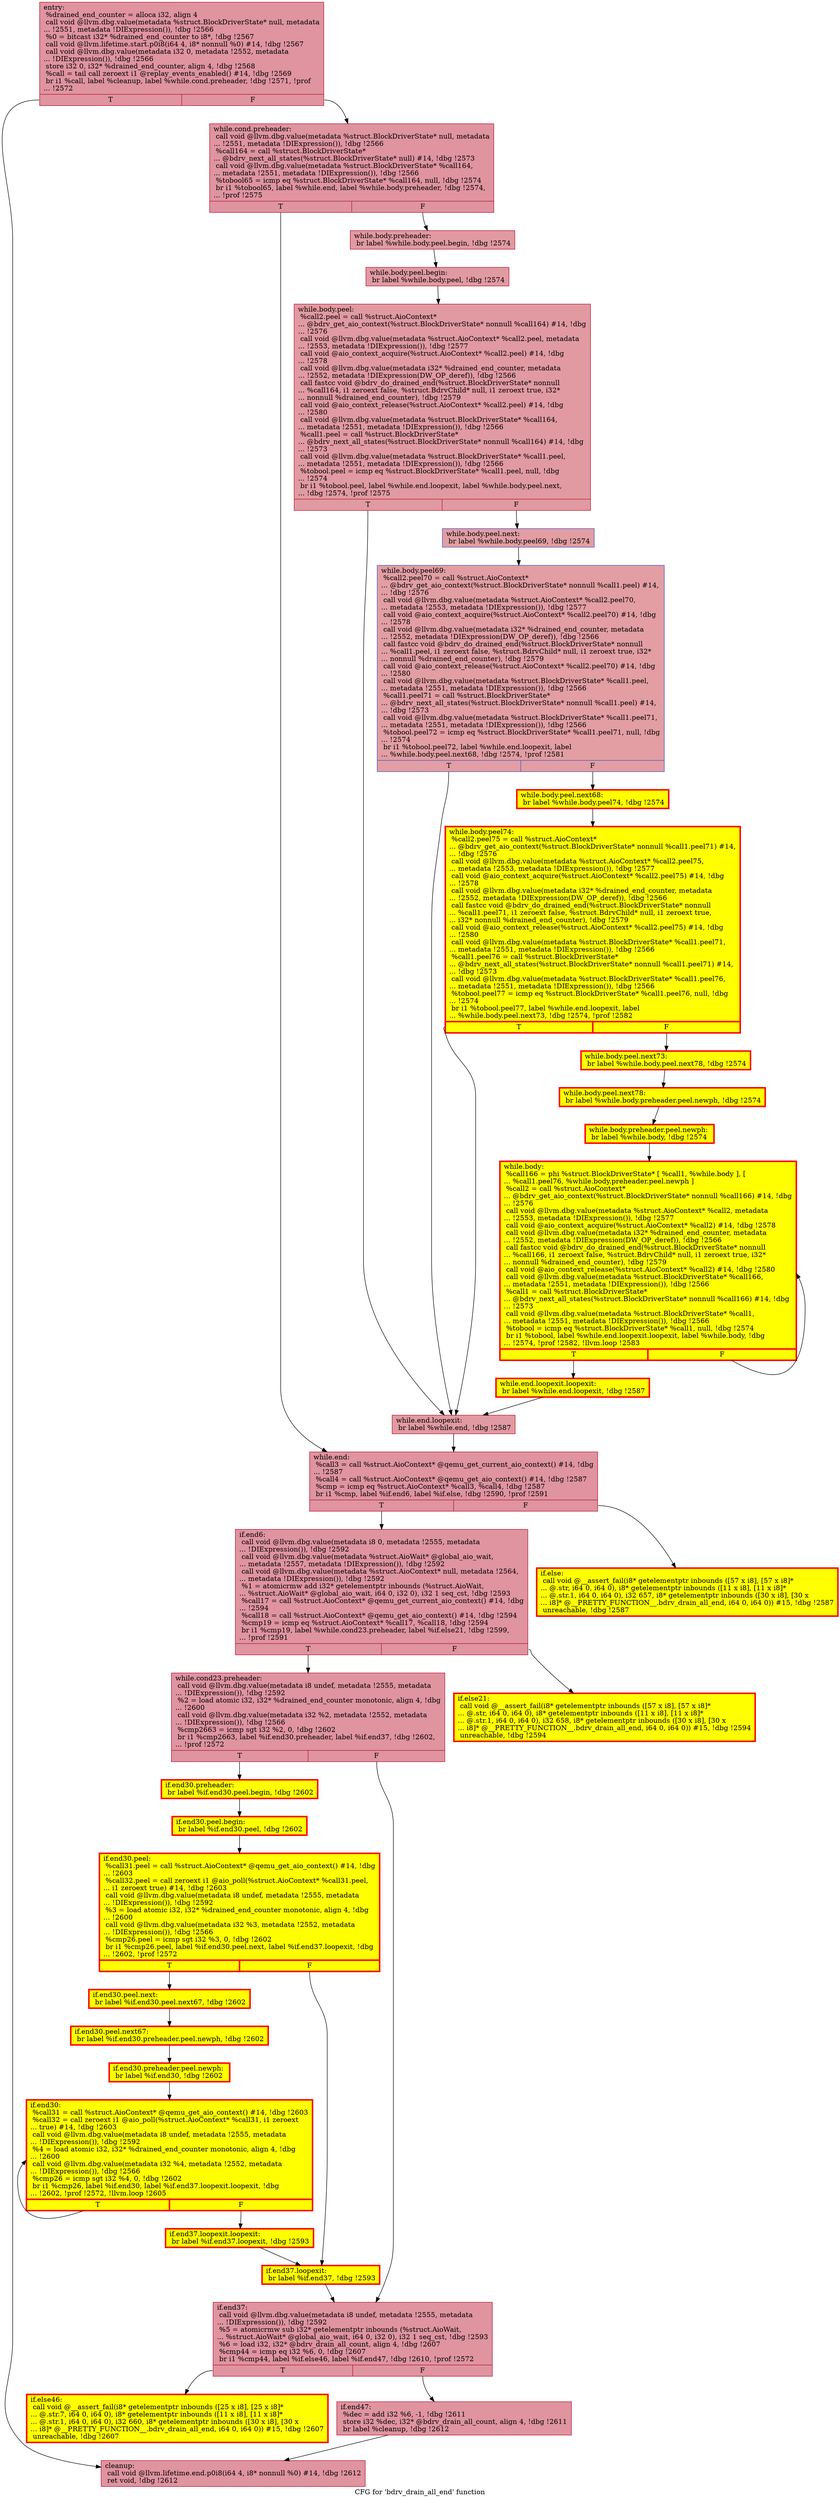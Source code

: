 digraph "CFG for 'bdrv_drain_all_end' function" {
	label="CFG for 'bdrv_drain_all_end' function";

	Node0x55cda4319fe0 [shape=record,color="#b70d28ff", style=filled, fillcolor="#b70d2870",label="{entry:\l  %drained_end_counter = alloca i32, align 4\l  call void @llvm.dbg.value(metadata %struct.BlockDriverState* null, metadata\l... !2551, metadata !DIExpression()), !dbg !2566\l  %0 = bitcast i32* %drained_end_counter to i8*, !dbg !2567\l  call void @llvm.lifetime.start.p0i8(i64 4, i8* nonnull %0) #14, !dbg !2567\l  call void @llvm.dbg.value(metadata i32 0, metadata !2552, metadata\l... !DIExpression()), !dbg !2566\l  store i32 0, i32* %drained_end_counter, align 4, !dbg !2568\l  %call = tail call zeroext i1 @replay_events_enabled() #14, !dbg !2569\l  br i1 %call, label %cleanup, label %while.cond.preheader, !dbg !2571, !prof\l... !2572\l|{<s0>T|<s1>F}}"];
	Node0x55cda4319fe0:s0 -> Node0x55cda431d740;
	Node0x55cda4319fe0:s1 -> Node0x55cda4312f30;
	Node0x55cda4312f30 [shape=record,color="#b70d28ff", style=filled, fillcolor="#b70d2870",label="{while.cond.preheader:                             \l  call void @llvm.dbg.value(metadata %struct.BlockDriverState* null, metadata\l... !2551, metadata !DIExpression()), !dbg !2566\l  %call164 = call %struct.BlockDriverState*\l... @bdrv_next_all_states(%struct.BlockDriverState* null) #14, !dbg !2573\l  call void @llvm.dbg.value(metadata %struct.BlockDriverState* %call164,\l... metadata !2551, metadata !DIExpression()), !dbg !2566\l  %tobool65 = icmp eq %struct.BlockDriverState* %call164, null, !dbg !2574\l  br i1 %tobool65, label %while.end, label %while.body.preheader, !dbg !2574,\l... !prof !2575\l|{<s0>T|<s1>F}}"];
	Node0x55cda4312f30:s0 -> Node0x55cda431dab0;
	Node0x55cda4312f30:s1 -> Node0x55cda48784f0;
	Node0x55cda48784f0 [shape=record,color="#b70d28ff", style=filled, fillcolor="#bb1b2c70",label="{while.body.preheader:                             \l  br label %while.body.peel.begin, !dbg !2574\l}"];
	Node0x55cda48784f0 -> Node0x55cda47bf800;
	Node0x55cda47bf800 [shape=record,color="#b70d28ff", style=filled, fillcolor="#bb1b2c70",label="{while.body.peel.begin:                            \l  br label %while.body.peel, !dbg !2574\l}"];
	Node0x55cda47bf800 -> Node0x55cda47bf6a0;
	Node0x55cda47bf6a0 [shape=record,color="#b70d28ff", style=filled, fillcolor="#bb1b2c70",label="{while.body.peel:                                  \l  %call2.peel = call %struct.AioContext*\l... @bdrv_get_aio_context(%struct.BlockDriverState* nonnull %call164) #14, !dbg\l... !2576\l  call void @llvm.dbg.value(metadata %struct.AioContext* %call2.peel, metadata\l... !2553, metadata !DIExpression()), !dbg !2577\l  call void @aio_context_acquire(%struct.AioContext* %call2.peel) #14, !dbg\l... !2578\l  call void @llvm.dbg.value(metadata i32* %drained_end_counter, metadata\l... !2552, metadata !DIExpression(DW_OP_deref)), !dbg !2566\l  call fastcc void @bdrv_do_drained_end(%struct.BlockDriverState* nonnull\l... %call164, i1 zeroext false, %struct.BdrvChild* null, i1 zeroext true, i32*\l... nonnull %drained_end_counter), !dbg !2579\l  call void @aio_context_release(%struct.AioContext* %call2.peel) #14, !dbg\l... !2580\l  call void @llvm.dbg.value(metadata %struct.BlockDriverState* %call164,\l... metadata !2551, metadata !DIExpression()), !dbg !2566\l  %call1.peel = call %struct.BlockDriverState*\l... @bdrv_next_all_states(%struct.BlockDriverState* nonnull %call164) #14, !dbg\l... !2573\l  call void @llvm.dbg.value(metadata %struct.BlockDriverState* %call1.peel,\l... metadata !2551, metadata !DIExpression()), !dbg !2566\l  %tobool.peel = icmp eq %struct.BlockDriverState* %call1.peel, null, !dbg\l... !2574\l  br i1 %tobool.peel, label %while.end.loopexit, label %while.body.peel.next,\l... !dbg !2574, !prof !2575\l|{<s0>T|<s1>F}}"];
	Node0x55cda47bf6a0:s0 -> Node0x55cda45b9170;
	Node0x55cda47bf6a0:s1 -> Node0x55cda4609f60;
	Node0x55cda4609f60 [shape=record,color="#3d50c3ff", style=filled, fillcolor="#be242e70",label="{while.body.peel.next:                             \l  br label %while.body.peel69, !dbg !2574\l}"];
	Node0x55cda4609f60 -> Node0x55cda4825b50;
	Node0x55cda4825b50 [shape=record,color="#3d50c3ff", style=filled, fillcolor="#be242e70",label="{while.body.peel69:                                \l  %call2.peel70 = call %struct.AioContext*\l... @bdrv_get_aio_context(%struct.BlockDriverState* nonnull %call1.peel) #14,\l... !dbg !2576\l  call void @llvm.dbg.value(metadata %struct.AioContext* %call2.peel70,\l... metadata !2553, metadata !DIExpression()), !dbg !2577\l  call void @aio_context_acquire(%struct.AioContext* %call2.peel70) #14, !dbg\l... !2578\l  call void @llvm.dbg.value(metadata i32* %drained_end_counter, metadata\l... !2552, metadata !DIExpression(DW_OP_deref)), !dbg !2566\l  call fastcc void @bdrv_do_drained_end(%struct.BlockDriverState* nonnull\l... %call1.peel, i1 zeroext false, %struct.BdrvChild* null, i1 zeroext true, i32*\l... nonnull %drained_end_counter), !dbg !2579\l  call void @aio_context_release(%struct.AioContext* %call2.peel70) #14, !dbg\l... !2580\l  call void @llvm.dbg.value(metadata %struct.BlockDriverState* %call1.peel,\l... metadata !2551, metadata !DIExpression()), !dbg !2566\l  %call1.peel71 = call %struct.BlockDriverState*\l... @bdrv_next_all_states(%struct.BlockDriverState* nonnull %call1.peel) #14,\l... !dbg !2573\l  call void @llvm.dbg.value(metadata %struct.BlockDriverState* %call1.peel71,\l... metadata !2551, metadata !DIExpression()), !dbg !2566\l  %tobool.peel72 = icmp eq %struct.BlockDriverState* %call1.peel71, null, !dbg\l... !2574\l  br i1 %tobool.peel72, label %while.end.loopexit, label\l... %while.body.peel.next68, !dbg !2574, !prof !2581\l|{<s0>T|<s1>F}}"];
	Node0x55cda4825b50:s0 -> Node0x55cda45b9170;
	Node0x55cda4825b50:s1 -> Node0x55cda4825840;
	Node0x55cda4825840 [shape=record,penwidth=3.0, style="filled", color="red", fillcolor="yellow",label="{while.body.peel.next68:                           \l  br label %while.body.peel74, !dbg !2574\l}"];
	Node0x55cda4825840 -> Node0x55cda45968f0;
	Node0x55cda45968f0 [shape=record,penwidth=3.0, style="filled", color="red", fillcolor="yellow",label="{while.body.peel74:                                \l  %call2.peel75 = call %struct.AioContext*\l... @bdrv_get_aio_context(%struct.BlockDriverState* nonnull %call1.peel71) #14,\l... !dbg !2576\l  call void @llvm.dbg.value(metadata %struct.AioContext* %call2.peel75,\l... metadata !2553, metadata !DIExpression()), !dbg !2577\l  call void @aio_context_acquire(%struct.AioContext* %call2.peel75) #14, !dbg\l... !2578\l  call void @llvm.dbg.value(metadata i32* %drained_end_counter, metadata\l... !2552, metadata !DIExpression(DW_OP_deref)), !dbg !2566\l  call fastcc void @bdrv_do_drained_end(%struct.BlockDriverState* nonnull\l... %call1.peel71, i1 zeroext false, %struct.BdrvChild* null, i1 zeroext true,\l... i32* nonnull %drained_end_counter), !dbg !2579\l  call void @aio_context_release(%struct.AioContext* %call2.peel75) #14, !dbg\l... !2580\l  call void @llvm.dbg.value(metadata %struct.BlockDriverState* %call1.peel71,\l... metadata !2551, metadata !DIExpression()), !dbg !2566\l  %call1.peel76 = call %struct.BlockDriverState*\l... @bdrv_next_all_states(%struct.BlockDriverState* nonnull %call1.peel71) #14,\l... !dbg !2573\l  call void @llvm.dbg.value(metadata %struct.BlockDriverState* %call1.peel76,\l... metadata !2551, metadata !DIExpression()), !dbg !2566\l  %tobool.peel77 = icmp eq %struct.BlockDriverState* %call1.peel76, null, !dbg\l... !2574\l  br i1 %tobool.peel77, label %while.end.loopexit, label\l... %while.body.peel.next73, !dbg !2574, !prof !2582\l|{<s0>T|<s1>F}}"];
	Node0x55cda45968f0:s0 -> Node0x55cda45b9170;
	Node0x55cda45968f0:s1 -> Node0x55cda47589c0;
	Node0x55cda47589c0 [shape=record,penwidth=3.0, style="filled", color="red", fillcolor="yellow",label="{while.body.peel.next73:                           \l  br label %while.body.peel.next78, !dbg !2574\l}"];
	Node0x55cda47589c0 -> Node0x55cda4410990;
	Node0x55cda4410990 [shape=record,penwidth=3.0, style="filled", color="red", fillcolor="yellow",label="{while.body.peel.next78:                           \l  br label %while.body.preheader.peel.newph, !dbg !2574\l}"];
	Node0x55cda4410990 -> Node0x55cda47bf650;
	Node0x55cda47bf650 [shape=record,penwidth=3.0, style="filled", color="red", fillcolor="yellow",label="{while.body.preheader.peel.newph:                  \l  br label %while.body, !dbg !2574\l}"];
	Node0x55cda47bf650 -> Node0x55cda431de20;
	Node0x55cda431de20 [shape=record,penwidth=3.0, style="filled", color="red", fillcolor="yellow",label="{while.body:                                       \l  %call166 = phi %struct.BlockDriverState* [ %call1, %while.body ], [\l... %call1.peel76, %while.body.preheader.peel.newph ]\l  %call2 = call %struct.AioContext*\l... @bdrv_get_aio_context(%struct.BlockDriverState* nonnull %call166) #14, !dbg\l... !2576\l  call void @llvm.dbg.value(metadata %struct.AioContext* %call2, metadata\l... !2553, metadata !DIExpression()), !dbg !2577\l  call void @aio_context_acquire(%struct.AioContext* %call2) #14, !dbg !2578\l  call void @llvm.dbg.value(metadata i32* %drained_end_counter, metadata\l... !2552, metadata !DIExpression(DW_OP_deref)), !dbg !2566\l  call fastcc void @bdrv_do_drained_end(%struct.BlockDriverState* nonnull\l... %call166, i1 zeroext false, %struct.BdrvChild* null, i1 zeroext true, i32*\l... nonnull %drained_end_counter), !dbg !2579\l  call void @aio_context_release(%struct.AioContext* %call2) #14, !dbg !2580\l  call void @llvm.dbg.value(metadata %struct.BlockDriverState* %call166,\l... metadata !2551, metadata !DIExpression()), !dbg !2566\l  %call1 = call %struct.BlockDriverState*\l... @bdrv_next_all_states(%struct.BlockDriverState* nonnull %call166) #14, !dbg\l... !2573\l  call void @llvm.dbg.value(metadata %struct.BlockDriverState* %call1,\l... metadata !2551, metadata !DIExpression()), !dbg !2566\l  %tobool = icmp eq %struct.BlockDriverState* %call1, null, !dbg !2574\l  br i1 %tobool, label %while.end.loopexit.loopexit, label %while.body, !dbg\l... !2574, !prof !2582, !llvm.loop !2583\l|{<s0>T|<s1>F}}"];
	Node0x55cda431de20:s0 -> Node0x55cda4410d40;
	Node0x55cda431de20:s1 -> Node0x55cda431de20;
	Node0x55cda4410d40 [shape=record,penwidth=3.0, style="filled", color="red", fillcolor="yellow",label="{while.end.loopexit.loopexit:                      \l  br label %while.end.loopexit, !dbg !2587\l}"];
	Node0x55cda4410d40 -> Node0x55cda45b9170;
	Node0x55cda45b9170 [shape=record,color="#b70d28ff", style=filled, fillcolor="#bb1b2c70",label="{while.end.loopexit:                               \l  br label %while.end, !dbg !2587\l}"];
	Node0x55cda45b9170 -> Node0x55cda431dab0;
	Node0x55cda431dab0 [shape=record,color="#b70d28ff", style=filled, fillcolor="#b70d2870",label="{while.end:                                        \l  %call3 = call %struct.AioContext* @qemu_get_current_aio_context() #14, !dbg\l... !2587\l  %call4 = call %struct.AioContext* @qemu_get_aio_context() #14, !dbg !2587\l  %cmp = icmp eq %struct.AioContext* %call3, %call4, !dbg !2587\l  br i1 %cmp, label %if.end6, label %if.else, !dbg !2590, !prof !2591\l|{<s0>T|<s1>F}}"];
	Node0x55cda431dab0:s0 -> Node0x55cda431efb0;
	Node0x55cda431dab0:s1 -> Node0x55cda431f000;
	Node0x55cda431f000 [shape=record,penwidth=3.0, style="filled", color="red", fillcolor="yellow",label="{if.else:                                          \l  call void @__assert_fail(i8* getelementptr inbounds ([57 x i8], [57 x i8]*\l... @.str, i64 0, i64 0), i8* getelementptr inbounds ([11 x i8], [11 x i8]*\l... @.str.1, i64 0, i64 0), i32 657, i8* getelementptr inbounds ([30 x i8], [30 x\l... i8]* @__PRETTY_FUNCTION__.bdrv_drain_all_end, i64 0, i64 0)) #15, !dbg !2587\l  unreachable, !dbg !2587\l}"];
	Node0x55cda431efb0 [shape=record,color="#b70d28ff", style=filled, fillcolor="#b70d2870",label="{if.end6:                                          \l  call void @llvm.dbg.value(metadata i8 0, metadata !2555, metadata\l... !DIExpression()), !dbg !2592\l  call void @llvm.dbg.value(metadata %struct.AioWait* @global_aio_wait,\l... metadata !2557, metadata !DIExpression()), !dbg !2592\l  call void @llvm.dbg.value(metadata %struct.AioContext* null, metadata !2564,\l... metadata !DIExpression()), !dbg !2592\l  %1 = atomicrmw add i32* getelementptr inbounds (%struct.AioWait,\l... %struct.AioWait* @global_aio_wait, i64 0, i32 0), i32 1 seq_cst, !dbg !2593\l  %call17 = call %struct.AioContext* @qemu_get_current_aio_context() #14, !dbg\l... !2594\l  %call18 = call %struct.AioContext* @qemu_get_aio_context() #14, !dbg !2594\l  %cmp19 = icmp eq %struct.AioContext* %call17, %call18, !dbg !2594\l  br i1 %cmp19, label %while.cond23.preheader, label %if.else21, !dbg !2599,\l... !prof !2591\l|{<s0>T|<s1>F}}"];
	Node0x55cda431efb0:s0 -> Node0x55cda4464930;
	Node0x55cda431efb0:s1 -> Node0x55cda43220a0;
	Node0x55cda4464930 [shape=record,color="#b70d28ff", style=filled, fillcolor="#b70d2870",label="{while.cond23.preheader:                           \l  call void @llvm.dbg.value(metadata i8 undef, metadata !2555, metadata\l... !DIExpression()), !dbg !2592\l  %2 = load atomic i32, i32* %drained_end_counter monotonic, align 4, !dbg\l... !2600\l  call void @llvm.dbg.value(metadata i32 %2, metadata !2552, metadata\l... !DIExpression()), !dbg !2566\l  %cmp2663 = icmp sgt i32 %2, 0, !dbg !2602\l  br i1 %cmp2663, label %if.end30.preheader, label %if.end37, !dbg !2602,\l... !prof !2572\l|{<s0>T|<s1>F}}"];
	Node0x55cda4464930:s0 -> Node0x55cda4596940;
	Node0x55cda4464930:s1 -> Node0x55cda4320cc0;
	Node0x55cda4596940 [shape=record,penwidth=3.0, style="filled", color="red", fillcolor="yellow",label="{if.end30.preheader:                               \l  br label %if.end30.peel.begin, !dbg !2602\l}"];
	Node0x55cda4596940 -> Node0x55cda46f49c0;
	Node0x55cda46f49c0 [shape=record,penwidth=3.0, style="filled", color="red", fillcolor="yellow",label="{if.end30.peel.begin:                              \l  br label %if.end30.peel, !dbg !2602\l}"];
	Node0x55cda46f49c0 -> Node0x55cda489b980;
	Node0x55cda489b980 [shape=record,penwidth=3.0, style="filled", color="red", fillcolor="yellow",label="{if.end30.peel:                                    \l  %call31.peel = call %struct.AioContext* @qemu_get_aio_context() #14, !dbg\l... !2603\l  %call32.peel = call zeroext i1 @aio_poll(%struct.AioContext* %call31.peel,\l... i1 zeroext true) #14, !dbg !2603\l  call void @llvm.dbg.value(metadata i8 undef, metadata !2555, metadata\l... !DIExpression()), !dbg !2592\l  %3 = load atomic i32, i32* %drained_end_counter monotonic, align 4, !dbg\l... !2600\l  call void @llvm.dbg.value(metadata i32 %3, metadata !2552, metadata\l... !DIExpression()), !dbg !2566\l  %cmp26.peel = icmp sgt i32 %3, 0, !dbg !2602\l  br i1 %cmp26.peel, label %if.end30.peel.next, label %if.end37.loopexit, !dbg\l... !2602, !prof !2572\l|{<s0>T|<s1>F}}"];
	Node0x55cda489b980:s0 -> Node0x55cda44b4540;
	Node0x55cda489b980:s1 -> Node0x55cda4874870;
	Node0x55cda44b4540 [shape=record,penwidth=3.0, style="filled", color="red", fillcolor="yellow",label="{if.end30.peel.next:                               \l  br label %if.end30.peel.next67, !dbg !2602\l}"];
	Node0x55cda44b4540 -> Node0x55cda461de20;
	Node0x55cda461de20 [shape=record,penwidth=3.0, style="filled", color="red", fillcolor="yellow",label="{if.end30.peel.next67:                             \l  br label %if.end30.preheader.peel.newph, !dbg !2602\l}"];
	Node0x55cda461de20 -> Node0x55cda489b7a0;
	Node0x55cda489b7a0 [shape=record,penwidth=3.0, style="filled", color="red", fillcolor="yellow",label="{if.end30.preheader.peel.newph:                    \l  br label %if.end30, !dbg !2602\l}"];
	Node0x55cda489b7a0 -> Node0x55cda43209f0;
	Node0x55cda43220a0 [shape=record,penwidth=3.0, style="filled", color="red", fillcolor="yellow",label="{if.else21:                                        \l  call void @__assert_fail(i8* getelementptr inbounds ([57 x i8], [57 x i8]*\l... @.str, i64 0, i64 0), i8* getelementptr inbounds ([11 x i8], [11 x i8]*\l... @.str.1, i64 0, i64 0), i32 658, i8* getelementptr inbounds ([30 x i8], [30 x\l... i8]* @__PRETTY_FUNCTION__.bdrv_drain_all_end, i64 0, i64 0)) #15, !dbg !2594\l  unreachable, !dbg !2594\l}"];
	Node0x55cda43209f0 [shape=record,penwidth=3.0, style="filled", color="red", fillcolor="yellow",label="{if.end30:                                         \l  %call31 = call %struct.AioContext* @qemu_get_aio_context() #14, !dbg !2603\l  %call32 = call zeroext i1 @aio_poll(%struct.AioContext* %call31, i1 zeroext\l... true) #14, !dbg !2603\l  call void @llvm.dbg.value(metadata i8 undef, metadata !2555, metadata\l... !DIExpression()), !dbg !2592\l  %4 = load atomic i32, i32* %drained_end_counter monotonic, align 4, !dbg\l... !2600\l  call void @llvm.dbg.value(metadata i32 %4, metadata !2552, metadata\l... !DIExpression()), !dbg !2566\l  %cmp26 = icmp sgt i32 %4, 0, !dbg !2602\l  br i1 %cmp26, label %if.end30, label %if.end37.loopexit.loopexit, !dbg\l... !2602, !prof !2572, !llvm.loop !2605\l|{<s0>T|<s1>F}}"];
	Node0x55cda43209f0:s0 -> Node0x55cda43209f0;
	Node0x55cda43209f0:s1 -> Node0x55cda45b9350;
	Node0x55cda45b9350 [shape=record,penwidth=3.0, style="filled", color="red", fillcolor="yellow",label="{if.end37.loopexit.loopexit:                       \l  br label %if.end37.loopexit, !dbg !2593\l}"];
	Node0x55cda45b9350 -> Node0x55cda4874870;
	Node0x55cda4874870 [shape=record,penwidth=3.0, style="filled", color="red", fillcolor="yellow",label="{if.end37.loopexit:                                \l  br label %if.end37, !dbg !2593\l}"];
	Node0x55cda4874870 -> Node0x55cda4320cc0;
	Node0x55cda4320cc0 [shape=record,color="#b70d28ff", style=filled, fillcolor="#b70d2870",label="{if.end37:                                         \l  call void @llvm.dbg.value(metadata i8 undef, metadata !2555, metadata\l... !DIExpression()), !dbg !2592\l  %5 = atomicrmw sub i32* getelementptr inbounds (%struct.AioWait,\l... %struct.AioWait* @global_aio_wait, i64 0, i32 0), i32 1 seq_cst, !dbg !2593\l  %6 = load i32, i32* @bdrv_drain_all_count, align 4, !dbg !2607\l  %cmp44 = icmp eq i32 %6, 0, !dbg !2607\l  br i1 %cmp44, label %if.else46, label %if.end47, !dbg !2610, !prof !2572\l|{<s0>T|<s1>F}}"];
	Node0x55cda4320cc0:s0 -> Node0x55cda4324a60;
	Node0x55cda4320cc0:s1 -> Node0x55cda4324a10;
	Node0x55cda4324a60 [shape=record,penwidth=3.0, style="filled", color="red", fillcolor="yellow",label="{if.else46:                                        \l  call void @__assert_fail(i8* getelementptr inbounds ([25 x i8], [25 x i8]*\l... @.str.7, i64 0, i64 0), i8* getelementptr inbounds ([11 x i8], [11 x i8]*\l... @.str.1, i64 0, i64 0), i32 660, i8* getelementptr inbounds ([30 x i8], [30 x\l... i8]* @__PRETTY_FUNCTION__.bdrv_drain_all_end, i64 0, i64 0)) #15, !dbg !2607\l  unreachable, !dbg !2607\l}"];
	Node0x55cda4324a10 [shape=record,color="#b70d28ff", style=filled, fillcolor="#b70d2870",label="{if.end47:                                         \l  %dec = add i32 %6, -1, !dbg !2611\l  store i32 %dec, i32* @bdrv_drain_all_count, align 4, !dbg !2611\l  br label %cleanup, !dbg !2612\l}"];
	Node0x55cda4324a10 -> Node0x55cda431d740;
	Node0x55cda431d740 [shape=record,color="#b70d28ff", style=filled, fillcolor="#b70d2870",label="{cleanup:                                          \l  call void @llvm.lifetime.end.p0i8(i64 4, i8* nonnull %0) #14, !dbg !2612\l  ret void, !dbg !2612\l}"];
}
